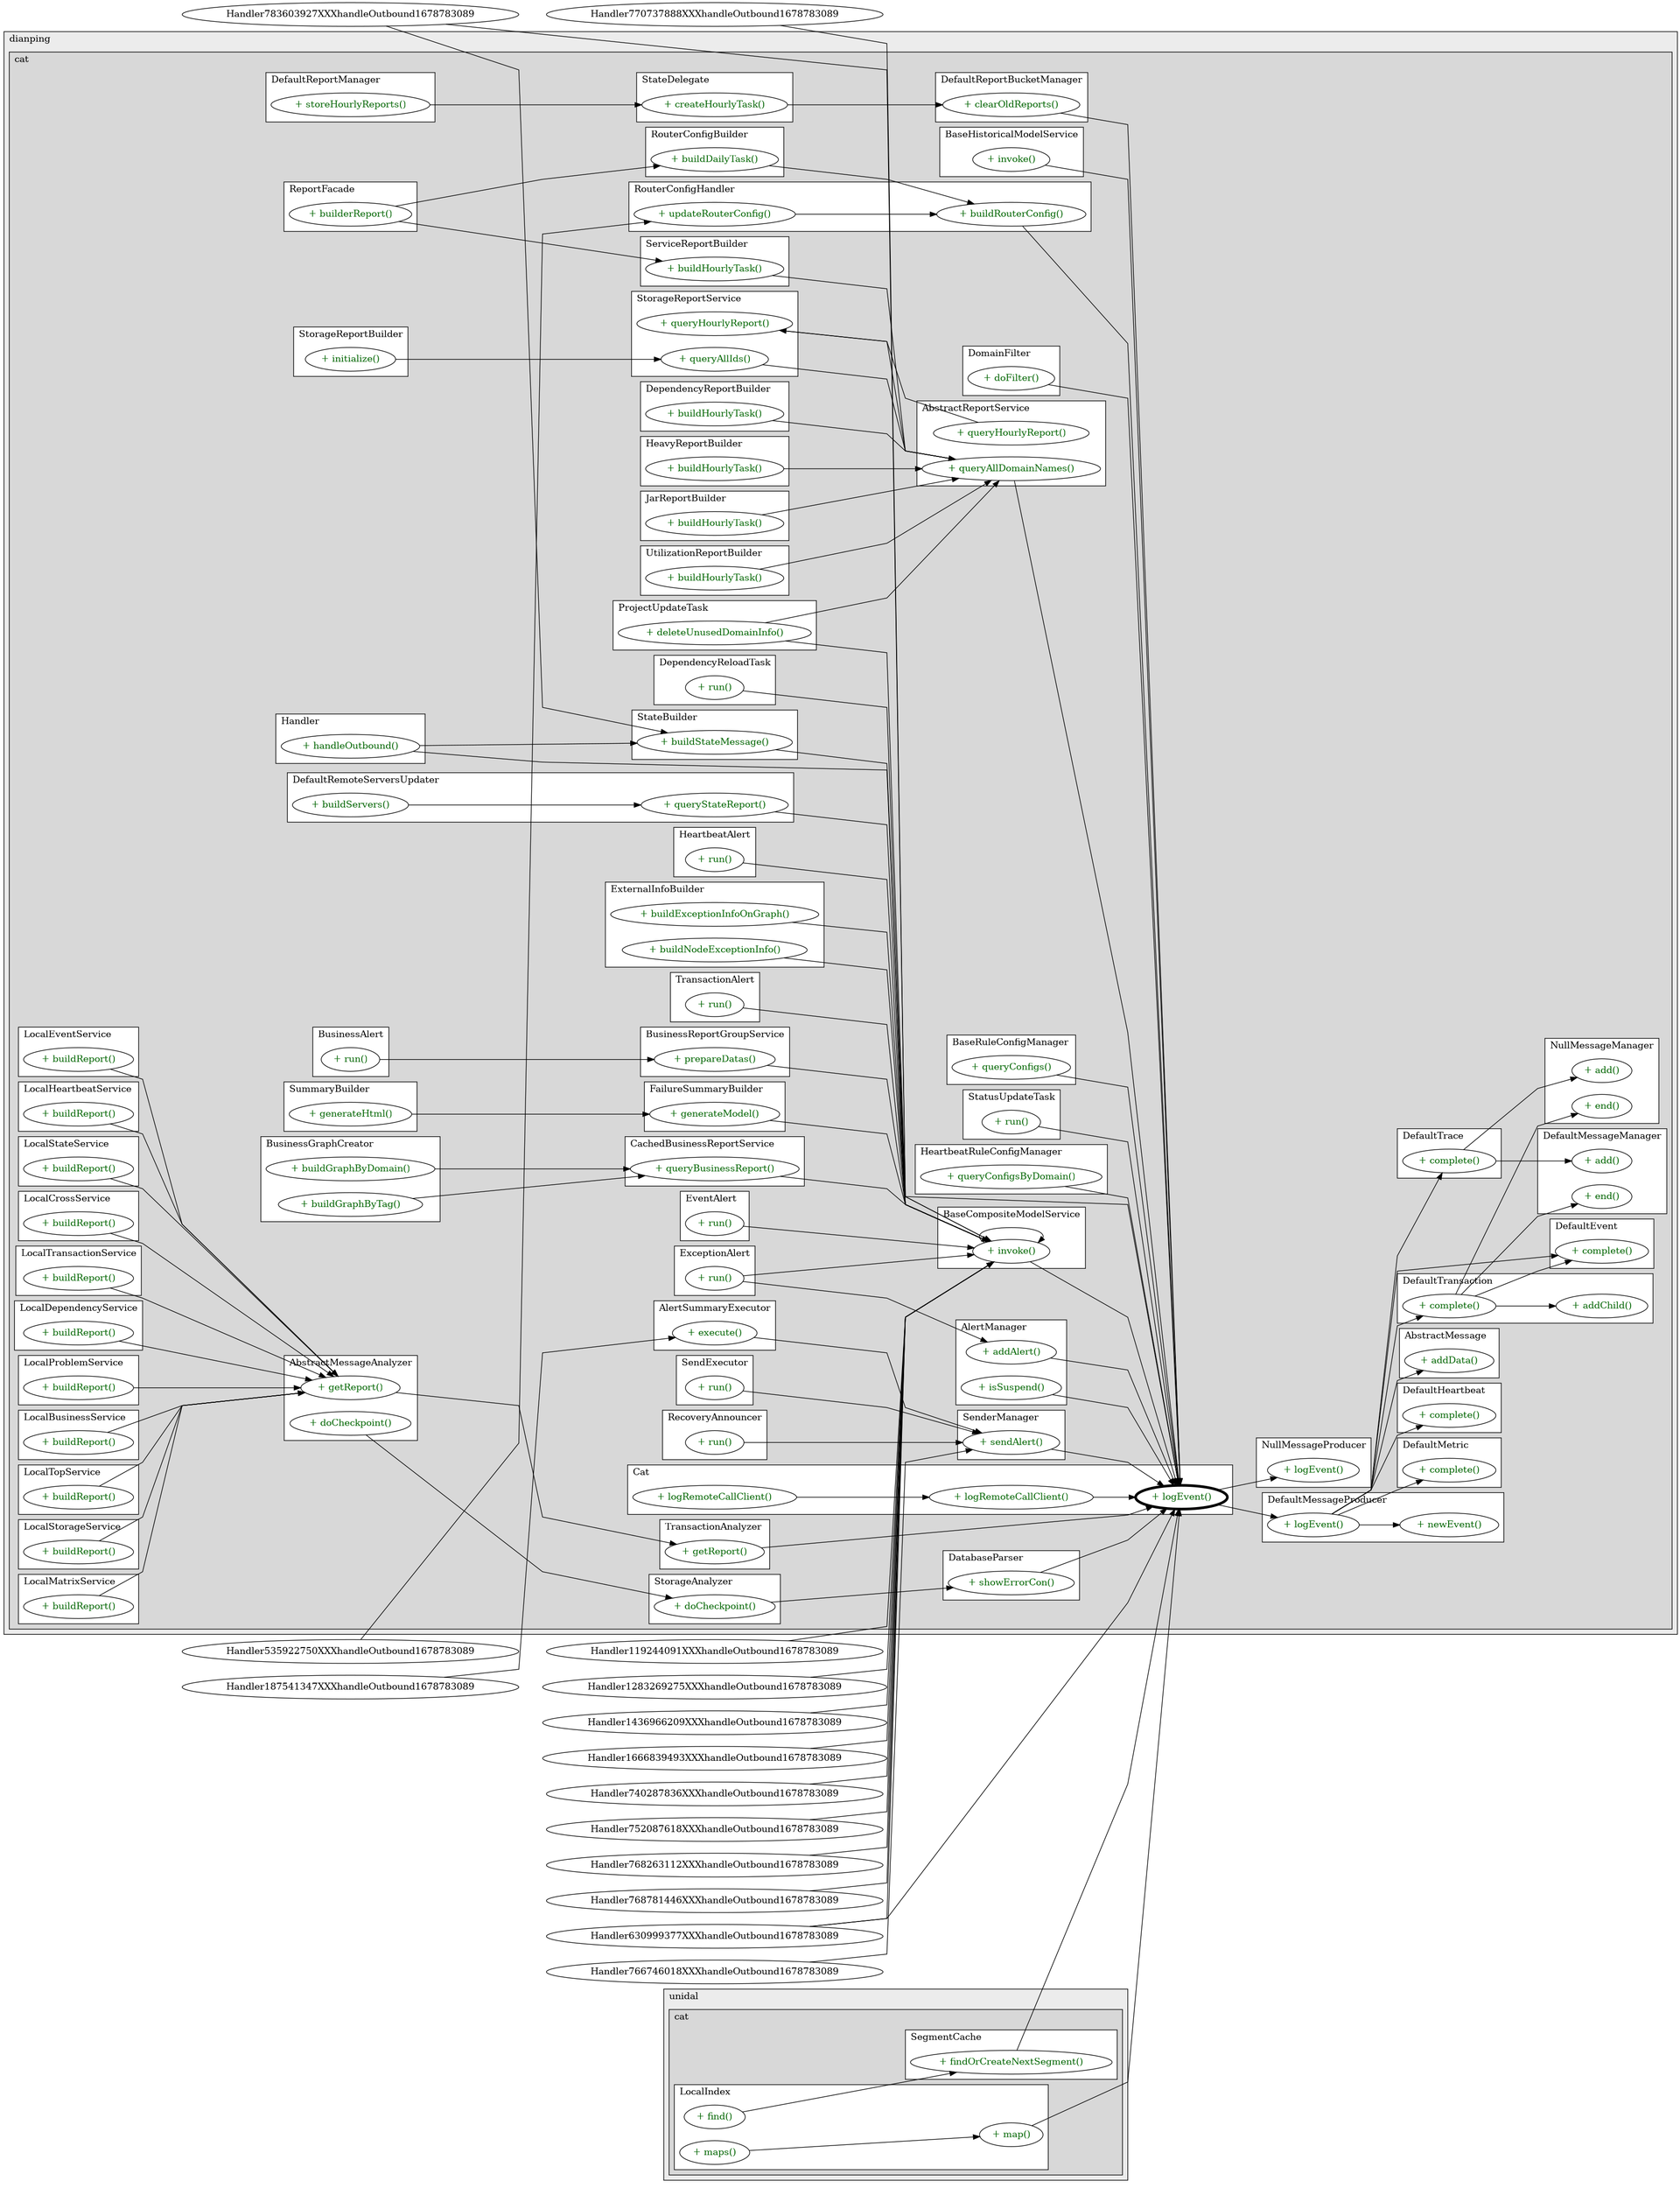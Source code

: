 @startuml

/' diagram meta data start
config=CallConfiguration;
{
  "rootMethod": "com.dianping.cat.Cat#logEvent(String,String,String,String)",
  "projectClassification": {
    "searchMode": "OpenProject", // OpenProject, AllProjects
    "includedProjects": "",
    "pathEndKeywords": "*.impl",
    "isClientPath": "",
    "isClientName": "",
    "isTestPath": "",
    "isTestName": "",
    "isMappingPath": "",
    "isMappingName": "",
    "isDataAccessPath": "",
    "isDataAccessName": "",
    "isDataStructurePath": "",
    "isDataStructureName": "",
    "isInterfaceStructuresPath": "",
    "isInterfaceStructuresName": "",
    "isEntryPointPath": "",
    "isEntryPointName": ""
  },
  "graphRestriction": {
    "classPackageExcludeFilter": "",
    "classPackageIncludeFilter": "",
    "classNameExcludeFilter": "",
    "classNameIncludeFilter": "",
    "methodNameExcludeFilter": "",
    "methodNameIncludeFilter": "",
    "removeByInheritance": "", // inheritance/annotation based filtering is done in a second step
    "removeByAnnotation": "",
    "removeByClassPackage": "", // cleanup the graph after inheritance/annotation based filtering is done
    "removeByClassName": "",
    "cutMappings": false,
    "cutEnum": true,
    "cutTests": true,
    "cutClient": true,
    "cutDataAccess": true,
    "cutInterfaceStructures": true,
    "cutDataStructures": true,
    "cutGetterAndSetter": true,
    "cutConstructors": true
  },
  "graphTraversal": {
    "forwardDepth": 3,
    "backwardDepth": 3,
    "classPackageExcludeFilter": "",
    "classPackageIncludeFilter": "",
    "classNameExcludeFilter": "",
    "classNameIncludeFilter": "",
    "methodNameExcludeFilter": "",
    "methodNameIncludeFilter": "",
    "hideMappings": false,
    "hideDataStructures": false,
    "hidePrivateMethods": true,
    "hideInterfaceCalls": true, // indirection: implementation -> interface (is hidden) -> implementation
    "onlyShowApplicationEntryPoints": false // root node is included
  },
  "details": {
    "aggregation": "GroupByClass", // ByClass, GroupByClass, None
    "showMethodParametersTypes": false,
    "showMethodParametersNames": false,
    "showMethodReturnType": false,
    "showPackageLevels": 2,
    "showCallOrder": false,
    "edgeMode": "MethodsOnly", // TypesOnly, MethodsOnly, TypesAndMethods, MethodsAndDirectTypeUsage
    "showDetailedClassStructure": false
  },
  "rootClass": "com.dianping.cat.Cat"
}
diagram meta data end '/



digraph g {
    rankdir="LR"
    splines=polyline
    

'nodes 
subgraph cluster_231963676 { 
   	label=dianping
	labeljust=l
	fillcolor="#ececec"
	style=filled
   
   subgraph cluster_1054235340 { 
   	label=cat
	labeljust=l
	fillcolor="#d8d8d8"
	style=filled
   
   subgraph cluster_109443359 { 
   	label=LocalEventService
	labeljust=l
	fillcolor=white
	style=filled
   
   LocalEventService324698713XXXbuildReport1340167043[
	label="+ buildReport()"
	style=filled
	fillcolor=white
	tooltip="LocalEventService

null"
	fontcolor=darkgreen
];
} 

subgraph cluster_1171320324 { 
   	label=DefaultMetric
	labeljust=l
	fillcolor=white
	style=filled
   
   DefaultMetric982561799XXXcomplete0[
	label="+ complete()"
	style=filled
	fillcolor=white
	tooltip="DefaultMetric

&#10;		 Complete the message construction.&#10;		"
	fontcolor=darkgreen
];
} 

subgraph cluster_1201051041 { 
   	label=LocalHeartbeatService
	labeljust=l
	fillcolor=white
	style=filled
   
   LocalHeartbeatService1256167671XXXbuildReport1340167043[
	label="+ buildReport()"
	style=filled
	fillcolor=white
	tooltip="LocalHeartbeatService

null"
	fontcolor=darkgreen
];
} 

subgraph cluster_1206261271 { 
   	label=UtilizationReportBuilder
	labeljust=l
	fillcolor=white
	style=filled
   
   UtilizationReportBuilder272944022XXXbuildHourlyTask1730104472[
	label="+ buildHourlyTask()"
	style=filled
	fillcolor=white
	tooltip="UtilizationReportBuilder

null"
	fontcolor=darkgreen
];
} 

subgraph cluster_1235525822 { 
   	label=NullMessageManager
	labeljust=l
	fillcolor=white
	style=filled
   
   NullMessageManager982561799XXXadd1675388953[
	label="+ add()"
	style=filled
	fillcolor=white
	tooltip="NullMessageManager

null"
	fontcolor=darkgreen
];

NullMessageManager982561799XXXend485852482[
	label="+ end()"
	style=filled
	fillcolor=white
	tooltip="NullMessageManager

&#10;		 Be triggered when a transaction ends, whatever it's the root transaction or nested transaction. However, if it's&#10;		 the root transaction then it will be flushed to back-end CAT server asynchronously.&#10;		 \<p\>&#10;		&#10;		 @param transaction&#10;		"
	fontcolor=darkgreen
];
} 

subgraph cluster_1257165599 { 
   	label=BusinessReportGroupService
	labeljust=l
	fillcolor=white
	style=filled
   
   BusinessReportGroupService792960521XXXprepareDatas477497297[
	label="+ prepareDatas()"
	style=filled
	fillcolor=white
	tooltip="BusinessReportGroupService

null"
	fontcolor=darkgreen
];
} 

subgraph cluster_1280963523 { 
   	label=RouterConfigHandler
	labeljust=l
	fillcolor=white
	style=filled
   
   RouterConfigHandler938245874XXXbuildRouterConfig950324557[
	label="+ buildRouterConfig()"
	style=filled
	fillcolor=white
	tooltip="RouterConfigHandler

null"
	fontcolor=darkgreen
];

RouterConfigHandler938245874XXXupdateRouterConfig2122702[
	label="+ updateRouterConfig()"
	style=filled
	fillcolor=white
	tooltip="RouterConfigHandler

null"
	fontcolor=darkgreen
];
} 

subgraph cluster_1307296888 { 
   	label=StorageReportBuilder
	labeljust=l
	fillcolor=white
	style=filled
   
   StorageReportBuilder1718956562XXXinitialize0[
	label="+ initialize()"
	style=filled
	fillcolor=white
	tooltip="StorageReportBuilder

null"
	fontcolor=darkgreen
];
} 

subgraph cluster_1309613838 { 
   	label=CachedBusinessReportService
	labeljust=l
	fillcolor=white
	style=filled
   
   CachedBusinessReportService798456449XXXqueryBusinessReport950324557[
	label="+ queryBusinessReport()"
	style=filled
	fillcolor=white
	tooltip="CachedBusinessReportService

null"
	fontcolor=darkgreen
];
} 

subgraph cluster_1362586179 { 
   	label=DatabaseParser
	labeljust=l
	fillcolor=white
	style=filled
   
   DatabaseParser925500459XXXshowErrorCon0[
	label="+ showErrorCon()"
	style=filled
	fillcolor=white
	tooltip="DatabaseParser

null"
	fontcolor=darkgreen
];
} 

subgraph cluster_1382457875 { 
   	label=SenderManager
	labeljust=l
	fillcolor=white
	style=filled
   
   SenderManager1732819881XXXsendAlert932354681[
	label="+ sendAlert()"
	style=filled
	fillcolor=white
	tooltip="SenderManager

null"
	fontcolor=darkgreen
];
} 

subgraph cluster_146084160 { 
   	label=FailureSummaryBuilder
	labeljust=l
	fillcolor=white
	style=filled
   
   FailureSummaryBuilder655011407XXXgenerateModel950324557[
	label="+ generateModel()"
	style=filled
	fillcolor=white
	tooltip="FailureSummaryBuilder

null"
	fontcolor=darkgreen
];
} 

subgraph cluster_1475384853 { 
   	label=StorageAnalyzer
	labeljust=l
	fillcolor=white
	style=filled
   
   StorageAnalyzer1601504328XXXdoCheckpoint64711720[
	label="+ doCheckpoint()"
	style=filled
	fillcolor=white
	tooltip="StorageAnalyzer

null"
	fontcolor=darkgreen
];
} 

subgraph cluster_1536005449 { 
   	label=HeartbeatAlert
	labeljust=l
	fillcolor=white
	style=filled
   
   HeartbeatAlert1714023003XXXrun0[
	label="+ run()"
	style=filled
	fillcolor=white
	tooltip="HeartbeatAlert

null"
	fontcolor=darkgreen
];
} 

subgraph cluster_1577120129 { 
   	label=LocalStateService
	labeljust=l
	fillcolor=white
	style=filled
   
   LocalStateService1634735970XXXbuildReport1340167043[
	label="+ buildReport()"
	style=filled
	fillcolor=white
	tooltip="LocalStateService

null"
	fontcolor=darkgreen
];
} 

subgraph cluster_1631429255 { 
   	label=ExternalInfoBuilder
	labeljust=l
	fillcolor=white
	style=filled
   
   ExternalInfoBuilder119244091XXXbuildExceptionInfoOnGraph693934916[
	label="+ buildExceptionInfoOnGraph()"
	style=filled
	fillcolor=white
	tooltip="ExternalInfoBuilder

null"
	fontcolor=darkgreen
];

ExternalInfoBuilder119244091XXXbuildNodeExceptionInfo1055667658[
	label="+ buildNodeExceptionInfo()"
	style=filled
	fillcolor=white
	tooltip="ExternalInfoBuilder

null"
	fontcolor=darkgreen
];
} 

subgraph cluster_1650349353 { 
   	label=RouterConfigBuilder
	labeljust=l
	fillcolor=white
	style=filled
   
   RouterConfigBuilder1370596043XXXbuildDailyTask1730104472[
	label="+ buildDailyTask()"
	style=filled
	fillcolor=white
	tooltip="RouterConfigBuilder

null"
	fontcolor=darkgreen
];
} 

subgraph cluster_1663430405 { 
   	label=TransactionAlert
	labeljust=l
	fillcolor=white
	style=filled
   
   TransactionAlert149352775XXXrun0[
	label="+ run()"
	style=filled
	fillcolor=white
	tooltip="TransactionAlert

null"
	fontcolor=darkgreen
];
} 

subgraph cluster_1714593488 { 
   	label=DefaultHeartbeat
	labeljust=l
	fillcolor=white
	style=filled
   
   DefaultHeartbeat982561799XXXcomplete0[
	label="+ complete()"
	style=filled
	fillcolor=white
	tooltip="DefaultHeartbeat

&#10;		 Complete the message construction.&#10;		"
	fontcolor=darkgreen
];
} 

subgraph cluster_1723658738 { 
   	label=DefaultMessageManager
	labeljust=l
	fillcolor=white
	style=filled
   
   DefaultMessageManager982561799XXXadd1675388953[
	label="+ add()"
	style=filled
	fillcolor=white
	tooltip="DefaultMessageManager

null"
	fontcolor=darkgreen
];

DefaultMessageManager982561799XXXend485852482[
	label="+ end()"
	style=filled
	fillcolor=white
	tooltip="DefaultMessageManager

&#10;		 Be triggered when a transaction ends, whatever it's the root transaction or nested transaction. However, if it's&#10;		 the root transaction then it will be flushed to back-end CAT server asynchronously.&#10;		 \<p\>&#10;		&#10;		 @param transaction&#10;		"
	fontcolor=darkgreen
];
} 

subgraph cluster_1757278497 { 
   	label=LocalCrossService
	labeljust=l
	fillcolor=white
	style=filled
   
   LocalCrossService218981043XXXbuildReport1340167043[
	label="+ buildReport()"
	style=filled
	fillcolor=white
	tooltip="LocalCrossService

null"
	fontcolor=darkgreen
];
} 

subgraph cluster_1760607835 { 
   	label=BusinessAlert
	labeljust=l
	fillcolor=white
	style=filled
   
   BusinessAlert792960521XXXrun0[
	label="+ run()"
	style=filled
	fillcolor=white
	tooltip="BusinessAlert

null"
	fontcolor=darkgreen
];
} 

subgraph cluster_1808896656 { 
   	label=AbstractMessage
	labeljust=l
	fillcolor=white
	style=filled
   
   AbstractMessage982561799XXXaddData1808118735[
	label="+ addData()"
	style=filled
	fillcolor=white
	tooltip="AbstractMessage

&#10;		 add one or multiple key-value pairs to the message.&#10;		&#10;		 @param keyValuePairs key-value pairs like 'a=1&b=2&...'&#10;		"
	fontcolor=darkgreen
];
} 

subgraph cluster_1820719436 { 
   	label=SummaryBuilder
	labeljust=l
	fillcolor=white
	style=filled
   
   SummaryBuilder655011407XXXgenerateHtml950324557[
	label="+ generateHtml()"
	style=filled
	fillcolor=white
	tooltip="SummaryBuilder

null"
	fontcolor=darkgreen
];
} 

subgraph cluster_1824915805 { 
   	label=DefaultReportManager
	labeljust=l
	fillcolor=white
	style=filled
   
   DefaultReportManager1062576471XXXstoreHourlyReports1893863326[
	label="+ storeHourlyReports()"
	style=filled
	fillcolor=white
	tooltip="DefaultReportManager

null"
	fontcolor=darkgreen
];
} 

subgraph cluster_1842262706 { 
   	label=AbstractMessageAnalyzer
	labeljust=l
	fillcolor=white
	style=filled
   
   AbstractMessageAnalyzer468824849XXXdoCheckpoint64711720[
	label="+ doCheckpoint()"
	style=filled
	fillcolor=white
	tooltip="AbstractMessageAnalyzer

null"
	fontcolor=darkgreen
];

AbstractMessageAnalyzer468824849XXXgetReport1808118735[
	label="+ getReport()"
	style=filled
	fillcolor=white
	tooltip="AbstractMessageAnalyzer

null"
	fontcolor=darkgreen
];
} 

subgraph cluster_1877057340 { 
   	label=DependencyReportBuilder
	labeljust=l
	fillcolor=white
	style=filled
   
   DependencyReportBuilder2009130766XXXbuildHourlyTask1730104472[
	label="+ buildHourlyTask()"
	style=filled
	fillcolor=white
	tooltip="DependencyReportBuilder

null"
	fontcolor=darkgreen
];
} 

subgraph cluster_18792960 { 
   	label=DependencyReloadTask
	labeljust=l
	fillcolor=white
	style=filled
   
   DependencyReloadTask717202409XXXrun0[
	label="+ run()"
	style=filled
	fillcolor=white
	tooltip="DependencyReloadTask

null"
	fontcolor=darkgreen
];
} 

subgraph cluster_1924001473 { 
   	label=AbstractReportService
	labeljust=l
	fillcolor=white
	style=filled
   
   AbstractReportService1722581904XXXqueryAllDomainNames988136651[
	label="+ queryAllDomainNames()"
	style=filled
	fillcolor=white
	tooltip="AbstractReportService

null"
	fontcolor=darkgreen
];

AbstractReportService1722581904XXXqueryHourlyReport660492363[
	label="+ queryHourlyReport()"
	style=filled
	fillcolor=white
	tooltip="AbstractReportService

null"
	fontcolor=darkgreen
];
} 

subgraph cluster_1931760353 { 
   	label=LocalTransactionService
	labeljust=l
	fillcolor=white
	style=filled
   
   LocalTransactionService62328171XXXbuildReport1340167043[
	label="+ buildReport()"
	style=filled
	fillcolor=white
	tooltip="LocalTransactionService

null"
	fontcolor=darkgreen
];
} 

subgraph cluster_1944383941 { 
   	label=BaseHistoricalModelService
	labeljust=l
	fillcolor=white
	style=filled
   
   BaseHistoricalModelService1722581904XXXinvoke1120842566[
	label="+ invoke()"
	style=filled
	fillcolor=white
	tooltip="BaseHistoricalModelService

null"
	fontcolor=darkgreen
];
} 

subgraph cluster_2031921028 { 
   	label=DefaultRemoteServersUpdater
	labeljust=l
	fillcolor=white
	style=filled
   
   DefaultRemoteServersUpdater1539190358XXXbuildServers2122702[
	label="+ buildServers()"
	style=filled
	fillcolor=white
	tooltip="DefaultRemoteServersUpdater

null"
	fontcolor=darkgreen
];

DefaultRemoteServersUpdater1539190358XXXqueryStateReport949119647[
	label="+ queryStateReport()"
	style=filled
	fillcolor=white
	tooltip="DefaultRemoteServersUpdater

null"
	fontcolor=darkgreen
];
} 

subgraph cluster_2036387711 { 
   	label=LocalDependencyService
	labeljust=l
	fillcolor=white
	style=filled
   
   LocalDependencyService1423065972XXXbuildReport1340167043[
	label="+ buildReport()"
	style=filled
	fillcolor=white
	tooltip="LocalDependencyService

null"
	fontcolor=darkgreen
];
} 

subgraph cluster_223834753 { 
   	label=LocalProblemService
	labeljust=l
	fillcolor=white
	style=filled
   
   LocalProblemService988840148XXXbuildReport1340167043[
	label="+ buildReport()"
	style=filled
	fillcolor=white
	tooltip="LocalProblemService

null"
	fontcolor=darkgreen
];
} 

subgraph cluster_239955154 { 
   	label=ReportFacade
	labeljust=l
	fillcolor=white
	style=filled
   
   ReportFacade1539190358XXXbuilderReport2599333[
	label="+ builderReport()"
	style=filled
	fillcolor=white
	tooltip="ReportFacade

null"
	fontcolor=darkgreen
];
} 

subgraph cluster_245863904 { 
   	label=DomainFilter
	labeljust=l
	fillcolor=white
	style=filled
   
   DomainFilter1539123510XXXdoFilter1247943405[
	label="+ doFilter()"
	style=filled
	fillcolor=white
	tooltip="DomainFilter

null"
	fontcolor=darkgreen
];
} 

subgraph cluster_254873948 { 
   	label=SendExecutor
	labeljust=l
	fillcolor=white
	style=filled
   
   SendExecutor502410565XXXrun0[
	label="+ run()"
	style=filled
	fillcolor=white
	tooltip="SendExecutor

null"
	fontcolor=darkgreen
];
} 

subgraph cluster_343873951 { 
   	label=HeavyReportBuilder
	labeljust=l
	fillcolor=white
	style=filled
   
   HeavyReportBuilder1211085553XXXbuildHourlyTask1730104472[
	label="+ buildHourlyTask()"
	style=filled
	fillcolor=white
	tooltip="HeavyReportBuilder

null"
	fontcolor=darkgreen
];
} 

subgraph cluster_367749253 { 
   	label=ProjectUpdateTask
	labeljust=l
	fillcolor=white
	style=filled
   
   ProjectUpdateTask1509455828XXXdeleteUnusedDomainInfo0[
	label="+ deleteUnusedDomainInfo()"
	style=filled
	fillcolor=white
	tooltip="ProjectUpdateTask

null"
	fontcolor=darkgreen
];
} 

subgraph cluster_398883310 { 
   	label=DefaultTransaction
	labeljust=l
	fillcolor=white
	style=filled
   
   DefaultTransaction982561799XXXaddChild1675388953[
	label="+ addChild()"
	style=filled
	fillcolor=white
	tooltip="DefaultTransaction

&#10;		 Add one nested child message to current transaction.&#10;		&#10;		 @param message to be added&#10;		"
	fontcolor=darkgreen
];

DefaultTransaction982561799XXXcomplete0[
	label="+ complete()"
	style=filled
	fillcolor=white
	tooltip="DefaultTransaction

&#10;		 Complete the message construction.&#10;		"
	fontcolor=darkgreen
];
} 

subgraph cluster_417579689 { 
   	label=LocalBusinessService
	labeljust=l
	fillcolor=white
	style=filled
   
   LocalBusinessService798456449XXXbuildReport1340167043[
	label="+ buildReport()"
	style=filled
	fillcolor=white
	tooltip="LocalBusinessService

null"
	fontcolor=darkgreen
];
} 

subgraph cluster_445911714 { 
   	label=StorageReportService
	labeljust=l
	fillcolor=white
	style=filled
   
   StorageReportService1718956562XXXqueryAllIds1330012304[
	label="+ queryAllIds()"
	style=filled
	fillcolor=white
	tooltip="StorageReportService

null"
	fontcolor=darkgreen
];

StorageReportService1718956562XXXqueryHourlyReport660492363[
	label="+ queryHourlyReport()"
	style=filled
	fillcolor=white
	tooltip="StorageReportService

null"
	fontcolor=darkgreen
];
} 

subgraph cluster_48527499 { 
   	label=RecoveryAnnouncer
	labeljust=l
	fillcolor=white
	style=filled
   
   RecoveryAnnouncer502410565XXXrun0[
	label="+ run()"
	style=filled
	fillcolor=white
	tooltip="RecoveryAnnouncer

null"
	fontcolor=darkgreen
];
} 

subgraph cluster_502410565 { 
   	label=AlertManager
	labeljust=l
	fillcolor=white
	style=filled
   
   AlertManager1678305542XXXaddAlert313035839[
	label="+ addAlert()"
	style=filled
	fillcolor=white
	tooltip="AlertManager

null"
	fontcolor=darkgreen
];

AlertManager1678305542XXXisSuspend107927658[
	label="+ isSuspend()"
	style=filled
	fillcolor=white
	tooltip="AlertManager

null"
	fontcolor=darkgreen
];
} 

subgraph cluster_56342005 { 
   	label=BaseRuleConfigManager
	labeljust=l
	fillcolor=white
	style=filled
   
   BaseRuleConfigManager1801461189XXXqueryConfigs1808118735[
	label="+ queryConfigs()"
	style=filled
	fillcolor=white
	tooltip="BaseRuleConfigManager

null"
	fontcolor=darkgreen
];
} 

subgraph cluster_609461575 { 
   	label=StatusUpdateTask
	labeljust=l
	fillcolor=white
	style=filled
   
   StatusUpdateTask1020536473XXXrun0[
	label="+ run()"
	style=filled
	fillcolor=white
	tooltip="StatusUpdateTask

null"
	fontcolor=darkgreen
];
} 

subgraph cluster_622830674 { 
   	label=BusinessGraphCreator
	labeljust=l
	fillcolor=white
	style=filled
   
   BusinessGraphCreator669448218XXXbuildGraphByDomain988136651[
	label="+ buildGraphByDomain()"
	style=filled
	fillcolor=white
	tooltip="BusinessGraphCreator

null"
	fontcolor=darkgreen
];

BusinessGraphCreator669448218XXXbuildGraphByTag988136651[
	label="+ buildGraphByTag()"
	style=filled
	fillcolor=white
	tooltip="BusinessGraphCreator

null"
	fontcolor=darkgreen
];
} 

subgraph cluster_642047153 { 
   	label=TransactionAnalyzer
	labeljust=l
	fillcolor=white
	style=filled
   
   TransactionAnalyzer976050789XXXgetReport1808118735[
	label="+ getReport()"
	style=filled
	fillcolor=white
	tooltip="TransactionAnalyzer

null"
	fontcolor=darkgreen
];
} 

subgraph cluster_647801249 { 
   	label=StateBuilder
	labeljust=l
	fillcolor=white
	style=filled
   
   StateBuilder783603927XXXbuildStateMessage2028467489[
	label="+ buildStateMessage()"
	style=filled
	fillcolor=white
	tooltip="StateBuilder

null"
	fontcolor=darkgreen
];
} 

subgraph cluster_653325837 { 
   	label=EventAlert
	labeljust=l
	fillcolor=white
	style=filled
   
   EventAlert1946561597XXXrun0[
	label="+ run()"
	style=filled
	fillcolor=white
	tooltip="EventAlert

null"
	fontcolor=darkgreen
];
} 

subgraph cluster_661391485 { 
   	label=ServiceReportBuilder
	labeljust=l
	fillcolor=white
	style=filled
   
   ServiceReportBuilder1271214333XXXbuildHourlyTask1730104472[
	label="+ buildHourlyTask()"
	style=filled
	fillcolor=white
	tooltip="ServiceReportBuilder

null"
	fontcolor=darkgreen
];
} 

subgraph cluster_729580959 { 
   	label=Cat
	labeljust=l
	fillcolor=white
	style=filled
   
   Cat2002533913XXXlogEvent2012146208[
	label="+ logEvent()"
	style=filled
	fillcolor=white
	tooltip="Cat

null"
	penwidth=4
	fontcolor=darkgreen
];

Cat2002533913XXXlogRemoteCallClient1678783089[
	label="+ logRemoteCallClient()"
	style=filled
	fillcolor=white
	tooltip="Cat

&#10;		 logRemoteCallClient is used in rpc client&#10;		&#10;		 @param ctxctx is rpc context ,such as duboo context , please use rpc context implement Context&#10;		 @param domain domain is default, if use default config, the performance of server storage is bad。&#10;		"
	fontcolor=darkgreen
];

Cat2002533913XXXlogRemoteCallClient406701772[
	label="+ logRemoteCallClient()"
	style=filled
	fillcolor=white
	tooltip="Cat

&#10;		 logRemoteCallClient is used in rpc client&#10;		&#10;		 @param ctxctx is rpc context ,such as duboo context , please use rpc context implement Context&#10;		 @param domain domain is project name of rpc server name&#10;		"
	fontcolor=darkgreen
];
} 

subgraph cluster_729725148 { 
   	label=HeartbeatRuleConfigManager
	labeljust=l
	fillcolor=white
	style=filled
   
   HeartbeatRuleConfigManager1714023003XXXqueryConfigsByDomain1808118735[
	label="+ queryConfigsByDomain()"
	style=filled
	fillcolor=white
	tooltip="HeartbeatRuleConfigManager

null"
	fontcolor=darkgreen
];
} 

subgraph cluster_74581065 { 
   	label=JarReportBuilder
	labeljust=l
	fillcolor=white
	style=filled
   
   JarReportBuilder215783325XXXbuildHourlyTask1730104472[
	label="+ buildHourlyTask()"
	style=filled
	fillcolor=white
	tooltip="JarReportBuilder

null"
	fontcolor=darkgreen
];
} 

subgraph cluster_761553471 { 
   	label=LocalTopService
	labeljust=l
	fillcolor=white
	style=filled
   
   LocalTopService1235043614XXXbuildReport1340167043[
	label="+ buildReport()"
	style=filled
	fillcolor=white
	tooltip="LocalTopService

null"
	fontcolor=darkgreen
];
} 

subgraph cluster_766785005 { 
   	label=DefaultMessageProducer
	labeljust=l
	fillcolor=white
	style=filled
   
   DefaultMessageProducer982561799XXXlogEvent2012146208[
	label="+ logEvent()"
	style=filled
	fillcolor=white
	tooltip="DefaultMessageProducer

&#10;		 Log an event in one shot.&#10;		&#10;		 @param type event type&#10;		 @param name event name&#10;		 @param status \"0\" means success, otherwise means error code&#10;		 @param nameValuePairs name value pairs in the format of \"a=1&b=2&...\"&#10;		"
	fontcolor=darkgreen
];

DefaultMessageProducer982561799XXXnewEvent2013066710[
	label="+ newEvent()"
	style=filled
	fillcolor=white
	tooltip="DefaultMessageProducer

&#10;		 Create a new event with given type and name.&#10;		&#10;		 @param type event type&#10;		 @param name event name&#10;		"
	fontcolor=darkgreen
];
} 

subgraph cluster_773623139 { 
   	label=NullMessageProducer
	labeljust=l
	fillcolor=white
	style=filled
   
   NullMessageProducer982561799XXXlogEvent2012146208[
	label="+ logEvent()"
	style=filled
	fillcolor=white
	tooltip="NullMessageProducer

&#10;		 Log an event in one shot.&#10;		&#10;		 @param type event type&#10;		 @param name event name&#10;		 @param status \"0\" means success, otherwise means error code&#10;		 @param nameValuePairs name value pairs in the format of \"a=1&b=2&...\"&#10;		"
	fontcolor=darkgreen
];
} 

subgraph cluster_778883053 { 
   	label=DefaultReportBucketManager
	labeljust=l
	fillcolor=white
	style=filled
   
   DefaultReportBucketManager1062576471XXXclearOldReports0[
	label="+ clearOldReports()"
	style=filled
	fillcolor=white
	tooltip="DefaultReportBucketManager

null"
	fontcolor=darkgreen
];
} 

subgraph cluster_784414652 { 
   	label=AlertSummaryExecutor
	labeljust=l
	fillcolor=white
	style=filled
   
   AlertSummaryExecutor1478910607XXXexecute1368930904[
	label="+ execute()"
	style=filled
	fillcolor=white
	tooltip="AlertSummaryExecutor

null"
	fontcolor=darkgreen
];
} 

subgraph cluster_786603214 { 
   	label=DefaultEvent
	labeljust=l
	fillcolor=white
	style=filled
   
   DefaultEvent982561799XXXcomplete0[
	label="+ complete()"
	style=filled
	fillcolor=white
	tooltip="DefaultEvent

&#10;		 Complete the message construction.&#10;		"
	fontcolor=darkgreen
];
} 

subgraph cluster_7896541 { 
   	label=ExceptionAlert
	labeljust=l
	fillcolor=white
	style=filled
   
   ExceptionAlert433294088XXXrun0[
	label="+ run()"
	style=filled
	fillcolor=white
	tooltip="ExceptionAlert

null"
	fontcolor=darkgreen
];
} 

subgraph cluster_800332665 { 
   	label=DefaultTrace
	labeljust=l
	fillcolor=white
	style=filled
   
   DefaultTrace982561799XXXcomplete0[
	label="+ complete()"
	style=filled
	fillcolor=white
	tooltip="DefaultTrace

&#10;		 Complete the message construction.&#10;		"
	fontcolor=darkgreen
];
} 

subgraph cluster_814881791 { 
   	label=LocalStorageService
	labeljust=l
	fillcolor=white
	style=filled
   
   LocalStorageService233610488XXXbuildReport1340167043[
	label="+ buildReport()"
	style=filled
	fillcolor=white
	tooltip="LocalStorageService

null"
	fontcolor=darkgreen
];
} 

subgraph cluster_82053174 { 
   	label=StateDelegate
	labeljust=l
	fillcolor=white
	style=filled
   
   StateDelegate2142459634XXXcreateHourlyTask1477821179[
	label="+ createHourlyTask()"
	style=filled
	fillcolor=white
	tooltip="StateDelegate

null"
	fontcolor=darkgreen
];
} 

subgraph cluster_861740201 { 
   	label=Handler
	labeljust=l
	fillcolor=white
	style=filled
   
   Handler1913663259XXXhandleOutbound1678783089[
	label="+ handleOutbound()"
	style=filled
	fillcolor=white
	tooltip="Handler

null"
	fontcolor=darkgreen
];
} 

subgraph cluster_872551164 { 
   	label=BaseCompositeModelService
	labeljust=l
	fillcolor=white
	style=filled
   
   BaseCompositeModelService1722581904XXXinvoke1120842566[
	label="+ invoke()"
	style=filled
	fillcolor=white
	tooltip="BaseCompositeModelService

null"
	fontcolor=darkgreen
];
} 

subgraph cluster_950088597 { 
   	label=LocalMatrixService
	labeljust=l
	fillcolor=white
	style=filled
   
   LocalMatrixService408516610XXXbuildReport1340167043[
	label="+ buildReport()"
	style=filled
	fillcolor=white
	tooltip="LocalMatrixService

null"
	fontcolor=darkgreen
];
} 
} 
} 

subgraph cluster_840542049 { 
   	label=unidal
	labeljust=l
	fillcolor="#ececec"
	style=filled
   
   subgraph cluster_1272011271 { 
   	label=cat
	labeljust=l
	fillcolor="#d8d8d8"
	style=filled
   
   subgraph cluster_1006478529 { 
   	label=LocalIndex
	labeljust=l
	fillcolor=white
	style=filled
   
   LocalIndex663634356XXXfind563954530[
	label="+ find()"
	style=filled
	fillcolor=white
	tooltip="LocalIndex

null"
	fontcolor=darkgreen
];

LocalIndex663634356XXXmap1554402252[
	label="+ map()"
	style=filled
	fillcolor=white
	tooltip="LocalIndex

null"
	fontcolor=darkgreen
];

LocalIndex663634356XXXmaps1951155058[
	label="+ maps()"
	style=filled
	fillcolor=white
	tooltip="LocalIndex

null"
	fontcolor=darkgreen
];
} 

subgraph cluster_1467515670 { 
   	label=SegmentCache
	labeljust=l
	fillcolor=white
	style=filled
   
   SegmentCache348280493XXXfindOrCreateNextSegment3327612[
	label="+ findOrCreateNextSegment()"
	style=filled
	fillcolor=white
	tooltip="SegmentCache

null"
	fontcolor=darkgreen
];
} 
} 
} 

'edges    
AbstractMessageAnalyzer468824849XXXdoCheckpoint64711720 -> StorageAnalyzer1601504328XXXdoCheckpoint64711720;
AbstractMessageAnalyzer468824849XXXgetReport1808118735 -> TransactionAnalyzer976050789XXXgetReport1808118735;
AbstractReportService1722581904XXXqueryAllDomainNames988136651 -> Cat2002533913XXXlogEvent2012146208;
AbstractReportService1722581904XXXqueryHourlyReport660492363 -> StorageReportService1718956562XXXqueryHourlyReport660492363;
AlertManager1678305542XXXaddAlert313035839 -> Cat2002533913XXXlogEvent2012146208;
AlertManager1678305542XXXisSuspend107927658 -> Cat2002533913XXXlogEvent2012146208;
AlertSummaryExecutor1478910607XXXexecute1368930904 -> SenderManager1732819881XXXsendAlert932354681;
BaseCompositeModelService1722581904XXXinvoke1120842566 -> BaseCompositeModelService1722581904XXXinvoke1120842566;
BaseCompositeModelService1722581904XXXinvoke1120842566 -> Cat2002533913XXXlogEvent2012146208;
BaseHistoricalModelService1722581904XXXinvoke1120842566 -> Cat2002533913XXXlogEvent2012146208;
BaseRuleConfigManager1801461189XXXqueryConfigs1808118735 -> Cat2002533913XXXlogEvent2012146208;
BusinessAlert792960521XXXrun0 -> BusinessReportGroupService792960521XXXprepareDatas477497297;
BusinessGraphCreator669448218XXXbuildGraphByDomain988136651 -> CachedBusinessReportService798456449XXXqueryBusinessReport950324557;
BusinessGraphCreator669448218XXXbuildGraphByTag988136651 -> CachedBusinessReportService798456449XXXqueryBusinessReport950324557;
BusinessReportGroupService792960521XXXprepareDatas477497297 -> BaseCompositeModelService1722581904XXXinvoke1120842566;
CachedBusinessReportService798456449XXXqueryBusinessReport950324557 -> BaseCompositeModelService1722581904XXXinvoke1120842566;
Cat2002533913XXXlogEvent2012146208 -> DefaultMessageProducer982561799XXXlogEvent2012146208;
Cat2002533913XXXlogEvent2012146208 -> NullMessageProducer982561799XXXlogEvent2012146208;
Cat2002533913XXXlogRemoteCallClient1678783089 -> Cat2002533913XXXlogRemoteCallClient406701772;
Cat2002533913XXXlogRemoteCallClient406701772 -> Cat2002533913XXXlogEvent2012146208;
DatabaseParser925500459XXXshowErrorCon0 -> Cat2002533913XXXlogEvent2012146208;
DefaultMessageProducer982561799XXXlogEvent2012146208 -> AbstractMessage982561799XXXaddData1808118735;
DefaultMessageProducer982561799XXXlogEvent2012146208 -> DefaultEvent982561799XXXcomplete0;
DefaultMessageProducer982561799XXXlogEvent2012146208 -> DefaultHeartbeat982561799XXXcomplete0;
DefaultMessageProducer982561799XXXlogEvent2012146208 -> DefaultMessageProducer982561799XXXnewEvent2013066710;
DefaultMessageProducer982561799XXXlogEvent2012146208 -> DefaultMetric982561799XXXcomplete0;
DefaultMessageProducer982561799XXXlogEvent2012146208 -> DefaultTrace982561799XXXcomplete0;
DefaultMessageProducer982561799XXXlogEvent2012146208 -> DefaultTransaction982561799XXXcomplete0;
DefaultRemoteServersUpdater1539190358XXXbuildServers2122702 -> DefaultRemoteServersUpdater1539190358XXXqueryStateReport949119647;
DefaultRemoteServersUpdater1539190358XXXqueryStateReport949119647 -> BaseCompositeModelService1722581904XXXinvoke1120842566;
DefaultReportBucketManager1062576471XXXclearOldReports0 -> Cat2002533913XXXlogEvent2012146208;
DefaultReportManager1062576471XXXstoreHourlyReports1893863326 -> StateDelegate2142459634XXXcreateHourlyTask1477821179;
DefaultTrace982561799XXXcomplete0 -> DefaultMessageManager982561799XXXadd1675388953;
DefaultTrace982561799XXXcomplete0 -> NullMessageManager982561799XXXadd1675388953;
DefaultTransaction982561799XXXcomplete0 -> DefaultEvent982561799XXXcomplete0;
DefaultTransaction982561799XXXcomplete0 -> DefaultMessageManager982561799XXXend485852482;
DefaultTransaction982561799XXXcomplete0 -> DefaultTransaction982561799XXXaddChild1675388953;
DefaultTransaction982561799XXXcomplete0 -> NullMessageManager982561799XXXend485852482;
DependencyReloadTask717202409XXXrun0 -> BaseCompositeModelService1722581904XXXinvoke1120842566;
DependencyReportBuilder2009130766XXXbuildHourlyTask1730104472 -> AbstractReportService1722581904XXXqueryAllDomainNames988136651;
DomainFilter1539123510XXXdoFilter1247943405 -> Cat2002533913XXXlogEvent2012146208;
EventAlert1946561597XXXrun0 -> BaseCompositeModelService1722581904XXXinvoke1120842566;
ExceptionAlert433294088XXXrun0 -> AlertManager1678305542XXXaddAlert313035839;
ExceptionAlert433294088XXXrun0 -> BaseCompositeModelService1722581904XXXinvoke1120842566;
ExternalInfoBuilder119244091XXXbuildExceptionInfoOnGraph693934916 -> BaseCompositeModelService1722581904XXXinvoke1120842566;
ExternalInfoBuilder119244091XXXbuildNodeExceptionInfo1055667658 -> BaseCompositeModelService1722581904XXXinvoke1120842566;
FailureSummaryBuilder655011407XXXgenerateModel950324557 -> BaseCompositeModelService1722581904XXXinvoke1120842566;
Handler119244091XXXhandleOutbound1678783089 -> BaseCompositeModelService1722581904XXXinvoke1120842566;
Handler1283269275XXXhandleOutbound1678783089 -> BaseCompositeModelService1722581904XXXinvoke1120842566;
Handler1436966209XXXhandleOutbound1678783089 -> BaseCompositeModelService1722581904XXXinvoke1120842566;
Handler1666839493XXXhandleOutbound1678783089 -> BaseCompositeModelService1722581904XXXinvoke1120842566;
Handler187541347XXXhandleOutbound1678783089 -> AlertSummaryExecutor1478910607XXXexecute1368930904;
Handler1913663259XXXhandleOutbound1678783089 -> BaseCompositeModelService1722581904XXXinvoke1120842566;
Handler1913663259XXXhandleOutbound1678783089 -> StateBuilder783603927XXXbuildStateMessage2028467489;
Handler535922750XXXhandleOutbound1678783089 -> RouterConfigHandler938245874XXXupdateRouterConfig2122702;
Handler630999377XXXhandleOutbound1678783089 -> BaseCompositeModelService1722581904XXXinvoke1120842566;
Handler630999377XXXhandleOutbound1678783089 -> Cat2002533913XXXlogEvent2012146208;
Handler740287836XXXhandleOutbound1678783089 -> BaseCompositeModelService1722581904XXXinvoke1120842566;
Handler752087618XXXhandleOutbound1678783089 -> BaseCompositeModelService1722581904XXXinvoke1120842566;
Handler766746018XXXhandleOutbound1678783089 -> SenderManager1732819881XXXsendAlert932354681;
Handler768263112XXXhandleOutbound1678783089 -> BaseCompositeModelService1722581904XXXinvoke1120842566;
Handler768781446XXXhandleOutbound1678783089 -> BaseCompositeModelService1722581904XXXinvoke1120842566;
Handler770737888XXXhandleOutbound1678783089 -> BaseCompositeModelService1722581904XXXinvoke1120842566;
Handler783603927XXXhandleOutbound1678783089 -> BaseCompositeModelService1722581904XXXinvoke1120842566;
Handler783603927XXXhandleOutbound1678783089 -> StateBuilder783603927XXXbuildStateMessage2028467489;
HeartbeatAlert1714023003XXXrun0 -> BaseCompositeModelService1722581904XXXinvoke1120842566;
HeartbeatRuleConfigManager1714023003XXXqueryConfigsByDomain1808118735 -> Cat2002533913XXXlogEvent2012146208;
HeavyReportBuilder1211085553XXXbuildHourlyTask1730104472 -> AbstractReportService1722581904XXXqueryAllDomainNames988136651;
JarReportBuilder215783325XXXbuildHourlyTask1730104472 -> AbstractReportService1722581904XXXqueryAllDomainNames988136651;
LocalBusinessService798456449XXXbuildReport1340167043 -> AbstractMessageAnalyzer468824849XXXgetReport1808118735;
LocalCrossService218981043XXXbuildReport1340167043 -> AbstractMessageAnalyzer468824849XXXgetReport1808118735;
LocalDependencyService1423065972XXXbuildReport1340167043 -> AbstractMessageAnalyzer468824849XXXgetReport1808118735;
LocalEventService324698713XXXbuildReport1340167043 -> AbstractMessageAnalyzer468824849XXXgetReport1808118735;
LocalHeartbeatService1256167671XXXbuildReport1340167043 -> AbstractMessageAnalyzer468824849XXXgetReport1808118735;
LocalIndex663634356XXXfind563954530 -> SegmentCache348280493XXXfindOrCreateNextSegment3327612;
LocalIndex663634356XXXmap1554402252 -> Cat2002533913XXXlogEvent2012146208;
LocalIndex663634356XXXmaps1951155058 -> LocalIndex663634356XXXmap1554402252;
LocalMatrixService408516610XXXbuildReport1340167043 -> AbstractMessageAnalyzer468824849XXXgetReport1808118735;
LocalProblemService988840148XXXbuildReport1340167043 -> AbstractMessageAnalyzer468824849XXXgetReport1808118735;
LocalStateService1634735970XXXbuildReport1340167043 -> AbstractMessageAnalyzer468824849XXXgetReport1808118735;
LocalStorageService233610488XXXbuildReport1340167043 -> AbstractMessageAnalyzer468824849XXXgetReport1808118735;
LocalTopService1235043614XXXbuildReport1340167043 -> AbstractMessageAnalyzer468824849XXXgetReport1808118735;
LocalTransactionService62328171XXXbuildReport1340167043 -> AbstractMessageAnalyzer468824849XXXgetReport1808118735;
ProjectUpdateTask1509455828XXXdeleteUnusedDomainInfo0 -> AbstractReportService1722581904XXXqueryAllDomainNames988136651;
ProjectUpdateTask1509455828XXXdeleteUnusedDomainInfo0 -> Cat2002533913XXXlogEvent2012146208;
RecoveryAnnouncer502410565XXXrun0 -> SenderManager1732819881XXXsendAlert932354681;
ReportFacade1539190358XXXbuilderReport2599333 -> RouterConfigBuilder1370596043XXXbuildDailyTask1730104472;
ReportFacade1539190358XXXbuilderReport2599333 -> ServiceReportBuilder1271214333XXXbuildHourlyTask1730104472;
RouterConfigBuilder1370596043XXXbuildDailyTask1730104472 -> RouterConfigHandler938245874XXXbuildRouterConfig950324557;
RouterConfigHandler938245874XXXbuildRouterConfig950324557 -> Cat2002533913XXXlogEvent2012146208;
RouterConfigHandler938245874XXXupdateRouterConfig2122702 -> RouterConfigHandler938245874XXXbuildRouterConfig950324557;
SegmentCache348280493XXXfindOrCreateNextSegment3327612 -> Cat2002533913XXXlogEvent2012146208;
SendExecutor502410565XXXrun0 -> SenderManager1732819881XXXsendAlert932354681;
SenderManager1732819881XXXsendAlert932354681 -> Cat2002533913XXXlogEvent2012146208;
ServiceReportBuilder1271214333XXXbuildHourlyTask1730104472 -> AbstractReportService1722581904XXXqueryAllDomainNames988136651;
StateBuilder783603927XXXbuildStateMessage2028467489 -> BaseCompositeModelService1722581904XXXinvoke1120842566;
StateDelegate2142459634XXXcreateHourlyTask1477821179 -> DefaultReportBucketManager1062576471XXXclearOldReports0;
StatusUpdateTask1020536473XXXrun0 -> Cat2002533913XXXlogEvent2012146208;
StorageAnalyzer1601504328XXXdoCheckpoint64711720 -> DatabaseParser925500459XXXshowErrorCon0;
StorageReportBuilder1718956562XXXinitialize0 -> StorageReportService1718956562XXXqueryAllIds1330012304;
StorageReportService1718956562XXXqueryAllIds1330012304 -> AbstractReportService1722581904XXXqueryAllDomainNames988136651;
StorageReportService1718956562XXXqueryHourlyReport660492363 -> AbstractReportService1722581904XXXqueryAllDomainNames988136651;
SummaryBuilder655011407XXXgenerateHtml950324557 -> FailureSummaryBuilder655011407XXXgenerateModel950324557;
TransactionAlert149352775XXXrun0 -> BaseCompositeModelService1722581904XXXinvoke1120842566;
TransactionAnalyzer976050789XXXgetReport1808118735 -> Cat2002533913XXXlogEvent2012146208;
UtilizationReportBuilder272944022XXXbuildHourlyTask1730104472 -> AbstractReportService1722581904XXXqueryAllDomainNames988136651;
    
}
@enduml